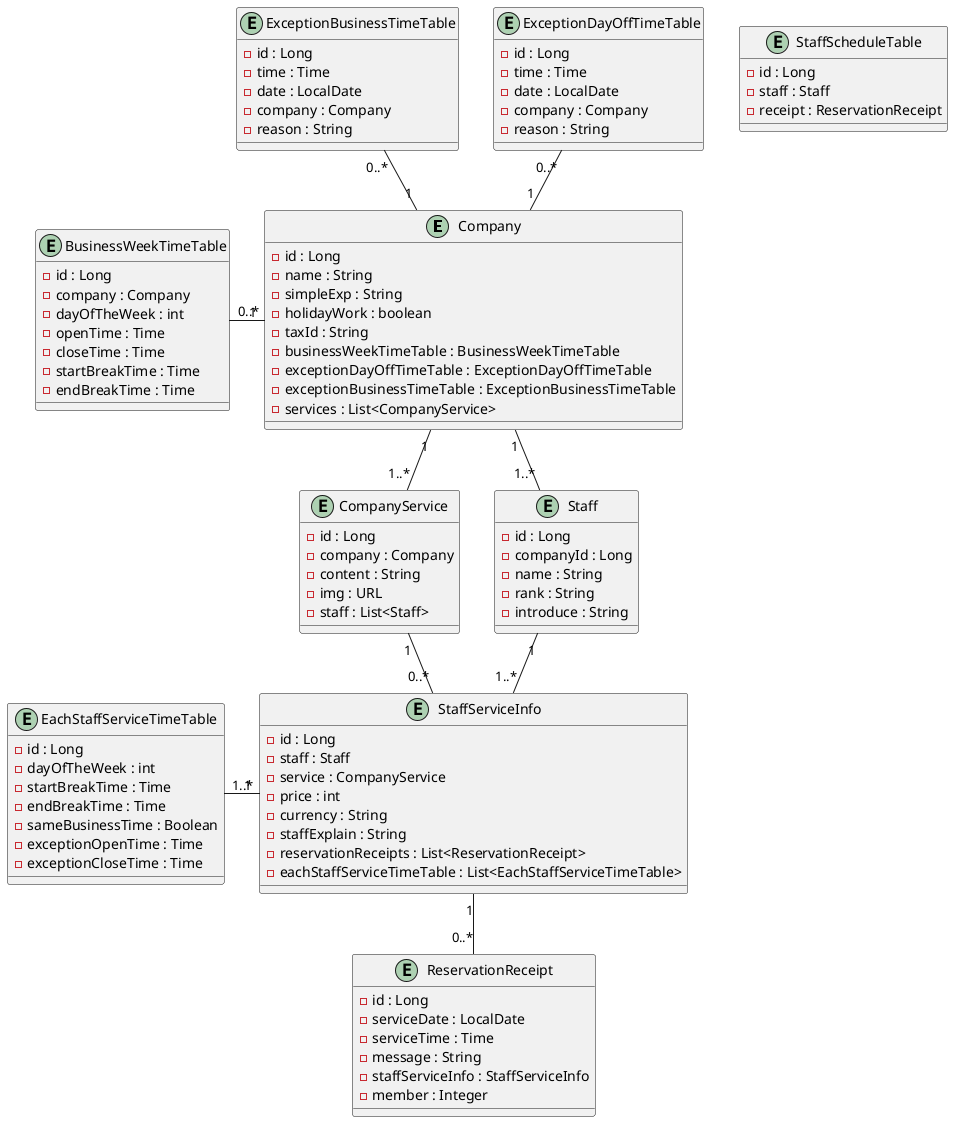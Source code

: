 @startuml
entity Company {
    - id : Long
    - name : String
    - simpleExp : String
    - holidayWork : boolean
    - taxId : String
    - businessWeekTimeTable : BusinessWeekTimeTable
    - exceptionDayOffTimeTable : ExceptionDayOffTimeTable
    - exceptionBusinessTimeTable : ExceptionBusinessTimeTable
    - services : List<CompanyService>
}

entity CompanyService {
    - id : Long
    - company : Company
    - content : String
    - img : URL
    - staff : List<Staff>
}

entity Staff {
    - id : Long
    - companyId : Long
    - name : String
    - rank : String
    - introduce : String
}

entity BusinessWeekTimeTable {
    - id : Long
    - company : Company
    - dayOfTheWeek : int
    - openTime : Time
    - closeTime : Time
    - startBreakTime : Time
    - endBreakTime : Time
}

entity ExceptionDayOffTimeTable {
    - id : Long
    - time : Time
    - date : LocalDate
    - company : Company
    - reason : String
}

entity ExceptionBusinessTimeTable {
    - id : Long
    - time : Time
    - date : LocalDate
    - company : Company
    - reason : String
}

entity StaffServiceInfo {
    - id : Long
    - staff : Staff
    - service : CompanyService
    - price : int
    - currency : String
    - staffExplain : String
    - reservationReceipts : List<ReservationReceipt>
    - eachStaffServiceTimeTable : List<EachStaffServiceTimeTable>
}

entity EachStaffServiceTimeTable {
    - id : Long
    - dayOfTheWeek : int
    - startBreakTime : Time
    - endBreakTime : Time
    - sameBusinessTime : Boolean
    - exceptionOpenTime : Time
    - exceptionCloseTime : Time
}

entity ReservationReceipt {
    - id : Long
    - serviceDate : LocalDate
    - serviceTime : Time
    - message : String
    - staffServiceInfo : StaffServiceInfo
    - member : Integer
}

entity StaffScheduleTable {
    - id : Long
    - staff : Staff
    - receipt : ReservationReceipt
}

CompanyService "1" -- "0..*" StaffServiceInfo
StaffServiceInfo "1" -- "0..*" ReservationReceipt
Staff "1" -- "1..*" StaffServiceInfo

Company "1" -left- "0..*" BusinessWeekTimeTable
Company "1" -up- "0..*" ExceptionDayOffTimeTable
Company "1" -up- "0..*" ExceptionBusinessTimeTable
Company "1" -- "1..*" Staff
Company "1" -- "1..*" CompanyService

StaffServiceInfo "1" -left- "1..*" EachStaffServiceTimeTable


@enduml